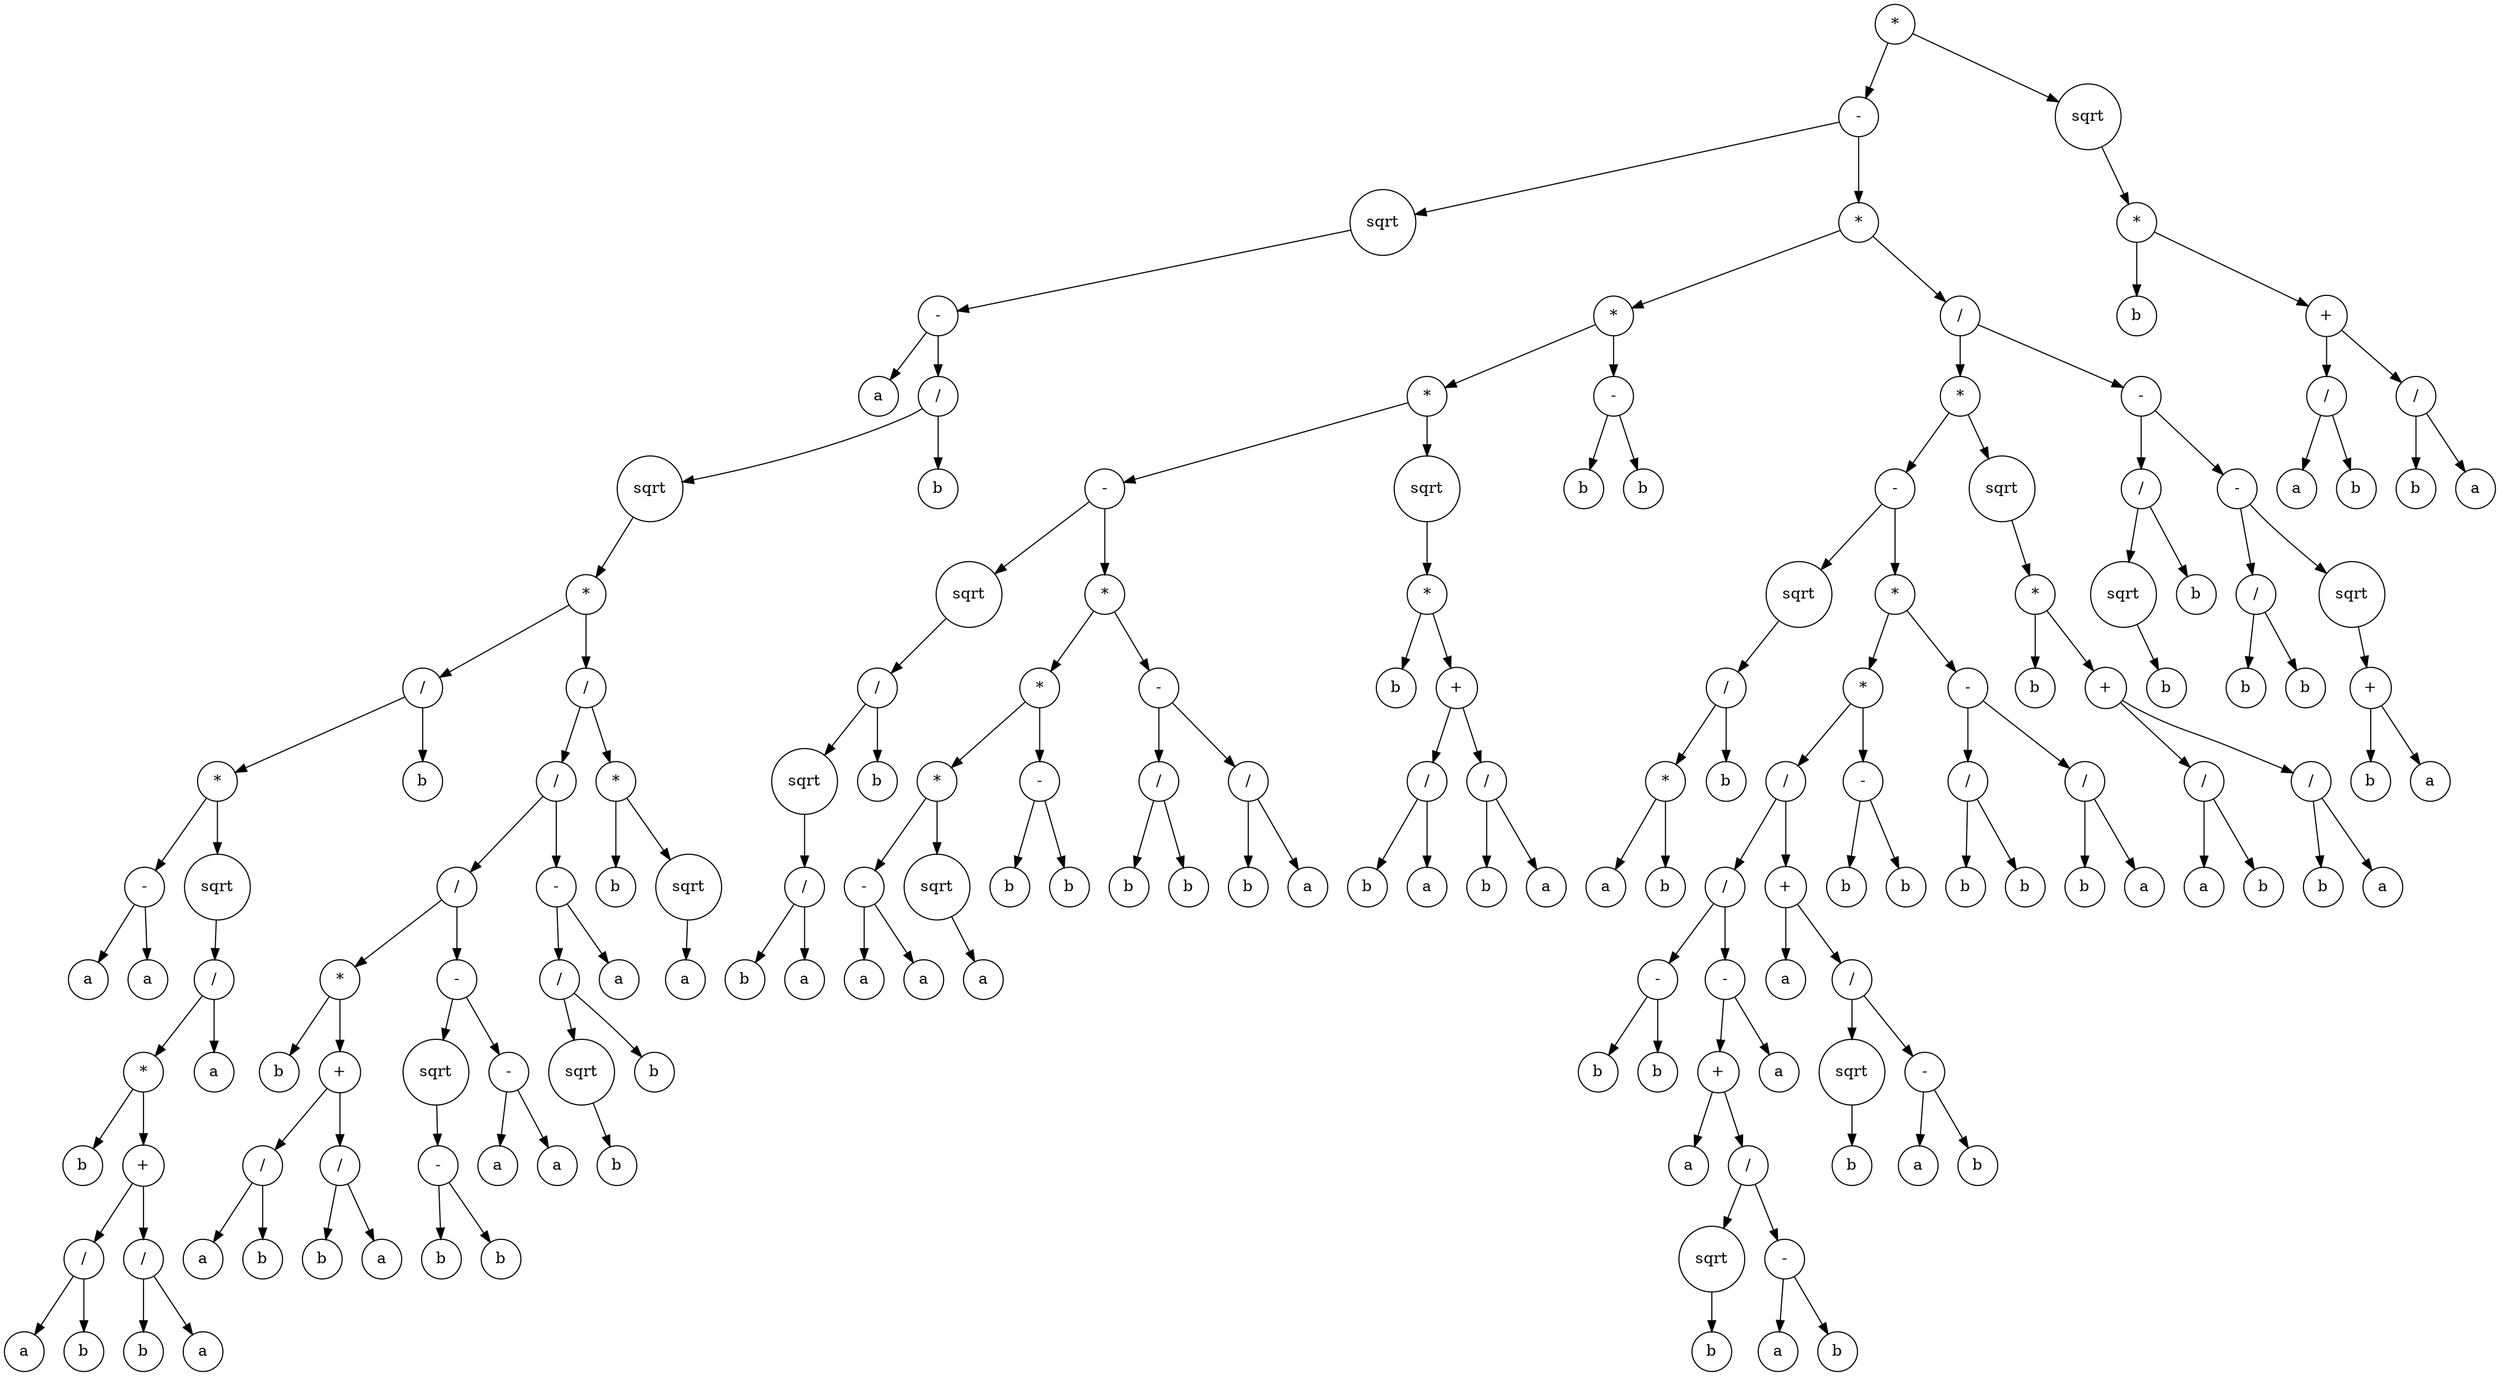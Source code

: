 digraph g {
graph [ordering=out];
node [shape=circle];
n[label = "*"];
n0[label = "-"];
n00[label = "sqrt"];
n000[label = "-"];
n0000[label = "a"];
n000 -> n0000;
n0001[label = "/"];
n00010[label = "sqrt"];
n000100[label = "*"];
n0001000[label = "/"];
n00010000[label = "*"];
n000100000[label = "-"];
n0001000000[label = "a"];
n000100000 -> n0001000000;
n0001000001[label = "a"];
n000100000 -> n0001000001;
n00010000 -> n000100000;
n000100001[label = "sqrt"];
n0001000010[label = "/"];
n00010000100[label = "*"];
n000100001000[label = "b"];
n00010000100 -> n000100001000;
n000100001001[label = "+"];
n0001000010010[label = "/"];
n00010000100100[label = "a"];
n0001000010010 -> n00010000100100;
n00010000100101[label = "b"];
n0001000010010 -> n00010000100101;
n000100001001 -> n0001000010010;
n0001000010011[label = "/"];
n00010000100110[label = "b"];
n0001000010011 -> n00010000100110;
n00010000100111[label = "a"];
n0001000010011 -> n00010000100111;
n000100001001 -> n0001000010011;
n00010000100 -> n000100001001;
n0001000010 -> n00010000100;
n00010000101[label = "a"];
n0001000010 -> n00010000101;
n000100001 -> n0001000010;
n00010000 -> n000100001;
n0001000 -> n00010000;
n00010001[label = "b"];
n0001000 -> n00010001;
n000100 -> n0001000;
n0001001[label = "/"];
n00010010[label = "/"];
n000100100[label = "/"];
n0001001000[label = "*"];
n00010010000[label = "b"];
n0001001000 -> n00010010000;
n00010010001[label = "+"];
n000100100010[label = "/"];
n0001001000100[label = "a"];
n000100100010 -> n0001001000100;
n0001001000101[label = "b"];
n000100100010 -> n0001001000101;
n00010010001 -> n000100100010;
n000100100011[label = "/"];
n0001001000110[label = "b"];
n000100100011 -> n0001001000110;
n0001001000111[label = "a"];
n000100100011 -> n0001001000111;
n00010010001 -> n000100100011;
n0001001000 -> n00010010001;
n000100100 -> n0001001000;
n0001001001[label = "-"];
n00010010010[label = "sqrt"];
n000100100100[label = "-"];
n0001001001000[label = "b"];
n000100100100 -> n0001001001000;
n0001001001001[label = "b"];
n000100100100 -> n0001001001001;
n00010010010 -> n000100100100;
n0001001001 -> n00010010010;
n00010010011[label = "-"];
n000100100110[label = "a"];
n00010010011 -> n000100100110;
n000100100111[label = "a"];
n00010010011 -> n000100100111;
n0001001001 -> n00010010011;
n000100100 -> n0001001001;
n00010010 -> n000100100;
n000100101[label = "-"];
n0001001010[label = "/"];
n00010010100[label = "sqrt"];
n000100101000[label = "b"];
n00010010100 -> n000100101000;
n0001001010 -> n00010010100;
n00010010101[label = "b"];
n0001001010 -> n00010010101;
n000100101 -> n0001001010;
n0001001011[label = "a"];
n000100101 -> n0001001011;
n00010010 -> n000100101;
n0001001 -> n00010010;
n00010011[label = "*"];
n000100110[label = "b"];
n00010011 -> n000100110;
n000100111[label = "sqrt"];
n0001001110[label = "a"];
n000100111 -> n0001001110;
n00010011 -> n000100111;
n0001001 -> n00010011;
n000100 -> n0001001;
n00010 -> n000100;
n0001 -> n00010;
n00011[label = "b"];
n0001 -> n00011;
n000 -> n0001;
n00 -> n000;
n0 -> n00;
n01[label = "*"];
n010[label = "*"];
n0100[label = "*"];
n01000[label = "-"];
n010000[label = "sqrt"];
n0100000[label = "/"];
n01000000[label = "sqrt"];
n010000000[label = "/"];
n0100000000[label = "b"];
n010000000 -> n0100000000;
n0100000001[label = "a"];
n010000000 -> n0100000001;
n01000000 -> n010000000;
n0100000 -> n01000000;
n01000001[label = "b"];
n0100000 -> n01000001;
n010000 -> n0100000;
n01000 -> n010000;
n010001[label = "*"];
n0100010[label = "*"];
n01000100[label = "*"];
n010001000[label = "-"];
n0100010000[label = "a"];
n010001000 -> n0100010000;
n0100010001[label = "a"];
n010001000 -> n0100010001;
n01000100 -> n010001000;
n010001001[label = "sqrt"];
n0100010010[label = "a"];
n010001001 -> n0100010010;
n01000100 -> n010001001;
n0100010 -> n01000100;
n01000101[label = "-"];
n010001010[label = "b"];
n01000101 -> n010001010;
n010001011[label = "b"];
n01000101 -> n010001011;
n0100010 -> n01000101;
n010001 -> n0100010;
n0100011[label = "-"];
n01000110[label = "/"];
n010001100[label = "b"];
n01000110 -> n010001100;
n010001101[label = "b"];
n01000110 -> n010001101;
n0100011 -> n01000110;
n01000111[label = "/"];
n010001110[label = "b"];
n01000111 -> n010001110;
n010001111[label = "a"];
n01000111 -> n010001111;
n0100011 -> n01000111;
n010001 -> n0100011;
n01000 -> n010001;
n0100 -> n01000;
n01001[label = "sqrt"];
n010010[label = "*"];
n0100100[label = "b"];
n010010 -> n0100100;
n0100101[label = "+"];
n01001010[label = "/"];
n010010100[label = "b"];
n01001010 -> n010010100;
n010010101[label = "a"];
n01001010 -> n010010101;
n0100101 -> n01001010;
n01001011[label = "/"];
n010010110[label = "b"];
n01001011 -> n010010110;
n010010111[label = "a"];
n01001011 -> n010010111;
n0100101 -> n01001011;
n010010 -> n0100101;
n01001 -> n010010;
n0100 -> n01001;
n010 -> n0100;
n0101[label = "-"];
n01010[label = "b"];
n0101 -> n01010;
n01011[label = "b"];
n0101 -> n01011;
n010 -> n0101;
n01 -> n010;
n011[label = "/"];
n0110[label = "*"];
n01100[label = "-"];
n011000[label = "sqrt"];
n0110000[label = "/"];
n01100000[label = "*"];
n011000000[label = "a"];
n01100000 -> n011000000;
n011000001[label = "b"];
n01100000 -> n011000001;
n0110000 -> n01100000;
n01100001[label = "b"];
n0110000 -> n01100001;
n011000 -> n0110000;
n01100 -> n011000;
n011001[label = "*"];
n0110010[label = "*"];
n01100100[label = "/"];
n011001000[label = "/"];
n0110010000[label = "-"];
n01100100000[label = "b"];
n0110010000 -> n01100100000;
n01100100001[label = "b"];
n0110010000 -> n01100100001;
n011001000 -> n0110010000;
n0110010001[label = "-"];
n01100100010[label = "+"];
n011001000100[label = "a"];
n01100100010 -> n011001000100;
n011001000101[label = "/"];
n0110010001010[label = "sqrt"];
n01100100010100[label = "b"];
n0110010001010 -> n01100100010100;
n011001000101 -> n0110010001010;
n0110010001011[label = "-"];
n01100100010110[label = "a"];
n0110010001011 -> n01100100010110;
n01100100010111[label = "b"];
n0110010001011 -> n01100100010111;
n011001000101 -> n0110010001011;
n01100100010 -> n011001000101;
n0110010001 -> n01100100010;
n01100100011[label = "a"];
n0110010001 -> n01100100011;
n011001000 -> n0110010001;
n01100100 -> n011001000;
n011001001[label = "+"];
n0110010010[label = "a"];
n011001001 -> n0110010010;
n0110010011[label = "/"];
n01100100110[label = "sqrt"];
n011001001100[label = "b"];
n01100100110 -> n011001001100;
n0110010011 -> n01100100110;
n01100100111[label = "-"];
n011001001110[label = "a"];
n01100100111 -> n011001001110;
n011001001111[label = "b"];
n01100100111 -> n011001001111;
n0110010011 -> n01100100111;
n011001001 -> n0110010011;
n01100100 -> n011001001;
n0110010 -> n01100100;
n01100101[label = "-"];
n011001010[label = "b"];
n01100101 -> n011001010;
n011001011[label = "b"];
n01100101 -> n011001011;
n0110010 -> n01100101;
n011001 -> n0110010;
n0110011[label = "-"];
n01100110[label = "/"];
n011001100[label = "b"];
n01100110 -> n011001100;
n011001101[label = "b"];
n01100110 -> n011001101;
n0110011 -> n01100110;
n01100111[label = "/"];
n011001110[label = "b"];
n01100111 -> n011001110;
n011001111[label = "a"];
n01100111 -> n011001111;
n0110011 -> n01100111;
n011001 -> n0110011;
n01100 -> n011001;
n0110 -> n01100;
n01101[label = "sqrt"];
n011010[label = "*"];
n0110100[label = "b"];
n011010 -> n0110100;
n0110101[label = "+"];
n01101010[label = "/"];
n011010100[label = "a"];
n01101010 -> n011010100;
n011010101[label = "b"];
n01101010 -> n011010101;
n0110101 -> n01101010;
n01101011[label = "/"];
n011010110[label = "b"];
n01101011 -> n011010110;
n011010111[label = "a"];
n01101011 -> n011010111;
n0110101 -> n01101011;
n011010 -> n0110101;
n01101 -> n011010;
n0110 -> n01101;
n011 -> n0110;
n0111[label = "-"];
n01110[label = "/"];
n011100[label = "sqrt"];
n0111000[label = "b"];
n011100 -> n0111000;
n01110 -> n011100;
n011101[label = "b"];
n01110 -> n011101;
n0111 -> n01110;
n01111[label = "-"];
n011110[label = "/"];
n0111100[label = "b"];
n011110 -> n0111100;
n0111101[label = "b"];
n011110 -> n0111101;
n01111 -> n011110;
n011111[label = "sqrt"];
n0111110[label = "+"];
n01111100[label = "b"];
n0111110 -> n01111100;
n01111101[label = "a"];
n0111110 -> n01111101;
n011111 -> n0111110;
n01111 -> n011111;
n0111 -> n01111;
n011 -> n0111;
n01 -> n011;
n0 -> n01;
n -> n0;
n1[label = "sqrt"];
n10[label = "*"];
n100[label = "b"];
n10 -> n100;
n101[label = "+"];
n1010[label = "/"];
n10100[label = "a"];
n1010 -> n10100;
n10101[label = "b"];
n1010 -> n10101;
n101 -> n1010;
n1011[label = "/"];
n10110[label = "b"];
n1011 -> n10110;
n10111[label = "a"];
n1011 -> n10111;
n101 -> n1011;
n10 -> n101;
n1 -> n10;
n -> n1;
}
